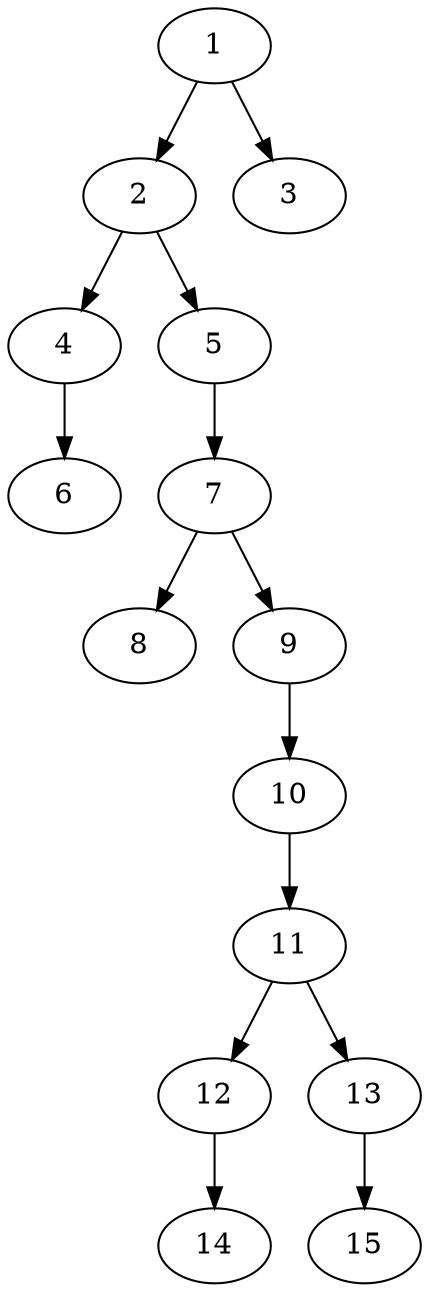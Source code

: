 // DAG automatically generated by daggen at Thu Oct  3 13:59:26 2019
// ./daggen --dot -n 15 --ccr 0.5 --fat 0.3 --regular 0.5 --density 0.5 --mindata 5242880 --maxdata 52428800 
digraph G {
  1 [size="22044672", alpha="0.15", expect_size="11022336"] 
  1 -> 2 [size ="11022336"]
  1 -> 3 [size ="11022336"]
  2 [size="21166080", alpha="0.10", expect_size="10583040"] 
  2 -> 4 [size ="10583040"]
  2 -> 5 [size ="10583040"]
  3 [size="104257536", alpha="0.06", expect_size="52128768"] 
  4 [size="33837056", alpha="0.14", expect_size="16918528"] 
  4 -> 6 [size ="16918528"]
  5 [size="15491072", alpha="0.02", expect_size="7745536"] 
  5 -> 7 [size ="7745536"]
  6 [size="96376832", alpha="0.11", expect_size="48188416"] 
  7 [size="83249152", alpha="0.06", expect_size="41624576"] 
  7 -> 8 [size ="41624576"]
  7 -> 9 [size ="41624576"]
  8 [size="79796224", alpha="0.17", expect_size="39898112"] 
  9 [size="76443648", alpha="0.09", expect_size="38221824"] 
  9 -> 10 [size ="38221824"]
  10 [size="15931392", alpha="0.19", expect_size="7965696"] 
  10 -> 11 [size ="7965696"]
  11 [size="13213696", alpha="0.13", expect_size="6606848"] 
  11 -> 12 [size ="6606848"]
  11 -> 13 [size ="6606848"]
  12 [size="83372032", alpha="0.14", expect_size="41686016"] 
  12 -> 14 [size ="41686016"]
  13 [size="35008512", alpha="0.07", expect_size="17504256"] 
  13 -> 15 [size ="17504256"]
  14 [size="63801344", alpha="0.19", expect_size="31900672"] 
  15 [size="34441216", alpha="0.01", expect_size="17220608"] 
}
